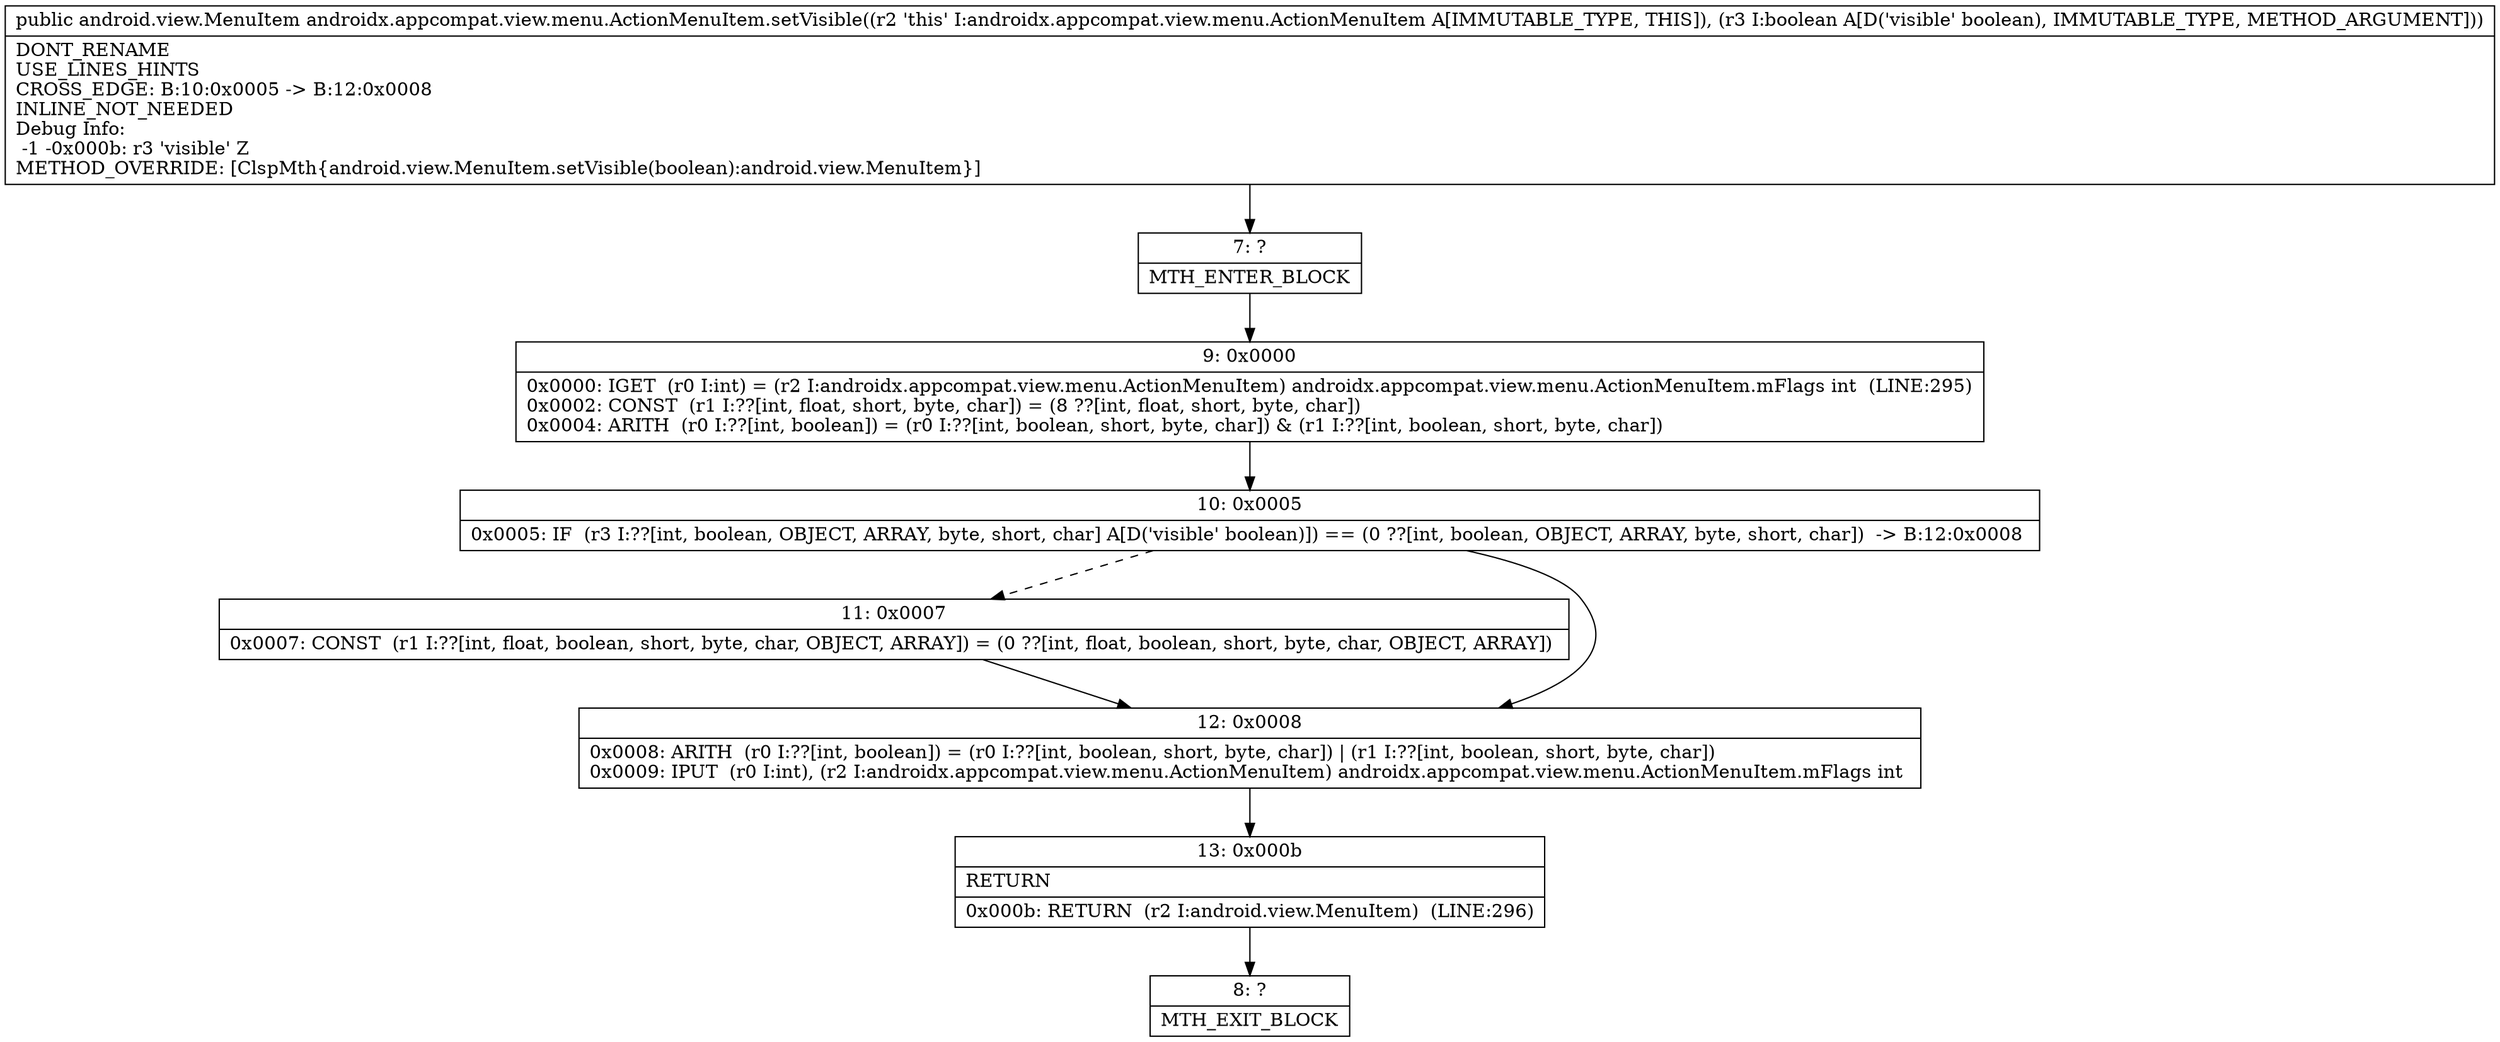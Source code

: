 digraph "CFG forandroidx.appcompat.view.menu.ActionMenuItem.setVisible(Z)Landroid\/view\/MenuItem;" {
Node_7 [shape=record,label="{7\:\ ?|MTH_ENTER_BLOCK\l}"];
Node_9 [shape=record,label="{9\:\ 0x0000|0x0000: IGET  (r0 I:int) = (r2 I:androidx.appcompat.view.menu.ActionMenuItem) androidx.appcompat.view.menu.ActionMenuItem.mFlags int  (LINE:295)\l0x0002: CONST  (r1 I:??[int, float, short, byte, char]) = (8 ??[int, float, short, byte, char]) \l0x0004: ARITH  (r0 I:??[int, boolean]) = (r0 I:??[int, boolean, short, byte, char]) & (r1 I:??[int, boolean, short, byte, char]) \l}"];
Node_10 [shape=record,label="{10\:\ 0x0005|0x0005: IF  (r3 I:??[int, boolean, OBJECT, ARRAY, byte, short, char] A[D('visible' boolean)]) == (0 ??[int, boolean, OBJECT, ARRAY, byte, short, char])  \-\> B:12:0x0008 \l}"];
Node_11 [shape=record,label="{11\:\ 0x0007|0x0007: CONST  (r1 I:??[int, float, boolean, short, byte, char, OBJECT, ARRAY]) = (0 ??[int, float, boolean, short, byte, char, OBJECT, ARRAY]) \l}"];
Node_12 [shape=record,label="{12\:\ 0x0008|0x0008: ARITH  (r0 I:??[int, boolean]) = (r0 I:??[int, boolean, short, byte, char]) \| (r1 I:??[int, boolean, short, byte, char]) \l0x0009: IPUT  (r0 I:int), (r2 I:androidx.appcompat.view.menu.ActionMenuItem) androidx.appcompat.view.menu.ActionMenuItem.mFlags int \l}"];
Node_13 [shape=record,label="{13\:\ 0x000b|RETURN\l|0x000b: RETURN  (r2 I:android.view.MenuItem)  (LINE:296)\l}"];
Node_8 [shape=record,label="{8\:\ ?|MTH_EXIT_BLOCK\l}"];
MethodNode[shape=record,label="{public android.view.MenuItem androidx.appcompat.view.menu.ActionMenuItem.setVisible((r2 'this' I:androidx.appcompat.view.menu.ActionMenuItem A[IMMUTABLE_TYPE, THIS]), (r3 I:boolean A[D('visible' boolean), IMMUTABLE_TYPE, METHOD_ARGUMENT]))  | DONT_RENAME\lUSE_LINES_HINTS\lCROSS_EDGE: B:10:0x0005 \-\> B:12:0x0008\lINLINE_NOT_NEEDED\lDebug Info:\l  \-1 \-0x000b: r3 'visible' Z\lMETHOD_OVERRIDE: [ClspMth\{android.view.MenuItem.setVisible(boolean):android.view.MenuItem\}]\l}"];
MethodNode -> Node_7;Node_7 -> Node_9;
Node_9 -> Node_10;
Node_10 -> Node_11[style=dashed];
Node_10 -> Node_12;
Node_11 -> Node_12;
Node_12 -> Node_13;
Node_13 -> Node_8;
}

